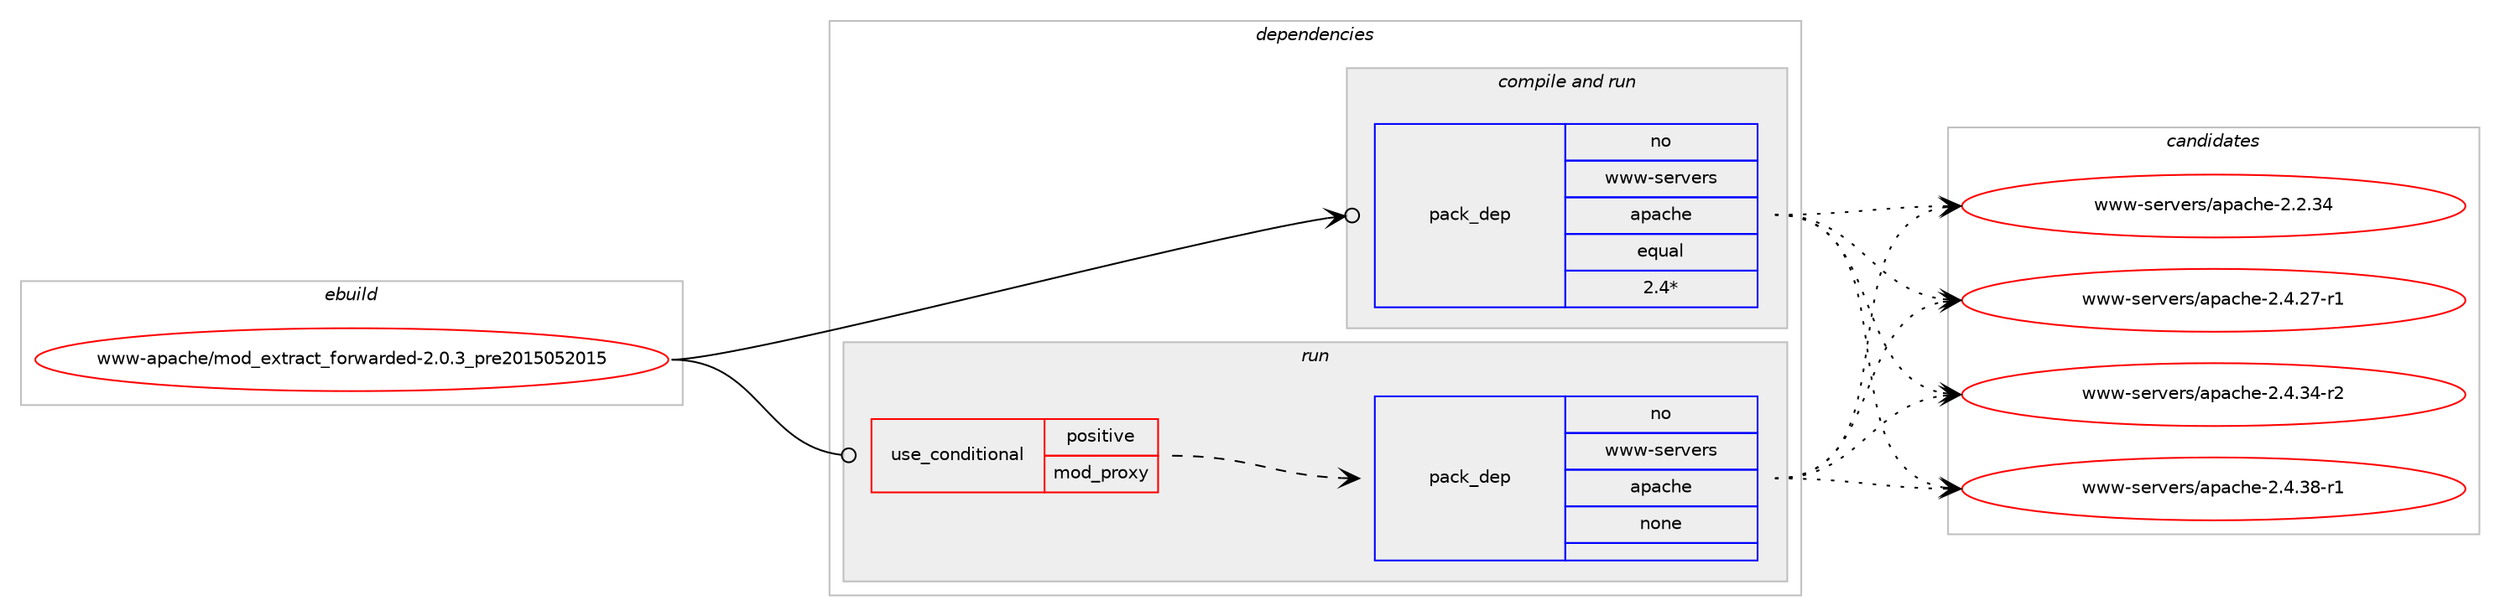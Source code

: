 digraph prolog {

# *************
# Graph options
# *************

newrank=true;
concentrate=true;
compound=true;
graph [rankdir=LR,fontname=Helvetica,fontsize=10,ranksep=1.5];#, ranksep=2.5, nodesep=0.2];
edge  [arrowhead=vee];
node  [fontname=Helvetica,fontsize=10];

# **********
# The ebuild
# **********

subgraph cluster_leftcol {
color=gray;
rank=same;
label=<<i>ebuild</i>>;
id [label="www-apache/mod_extract_forwarded-2.0.3_pre2015052015", color=red, width=4, href="../www-apache/mod_extract_forwarded-2.0.3_pre2015052015.svg"];
}

# ****************
# The dependencies
# ****************

subgraph cluster_midcol {
color=gray;
label=<<i>dependencies</i>>;
subgraph cluster_compile {
fillcolor="#eeeeee";
style=filled;
label=<<i>compile</i>>;
}
subgraph cluster_compileandrun {
fillcolor="#eeeeee";
style=filled;
label=<<i>compile and run</i>>;
subgraph pack1251462 {
dependency1743396 [label=<<TABLE BORDER="0" CELLBORDER="1" CELLSPACING="0" CELLPADDING="4" WIDTH="220"><TR><TD ROWSPAN="6" CELLPADDING="30">pack_dep</TD></TR><TR><TD WIDTH="110">no</TD></TR><TR><TD>www-servers</TD></TR><TR><TD>apache</TD></TR><TR><TD>equal</TD></TR><TR><TD>2.4*</TD></TR></TABLE>>, shape=none, color=blue];
}
id:e -> dependency1743396:w [weight=20,style="solid",arrowhead="odotvee"];
}
subgraph cluster_run {
fillcolor="#eeeeee";
style=filled;
label=<<i>run</i>>;
subgraph cond462819 {
dependency1743397 [label=<<TABLE BORDER="0" CELLBORDER="1" CELLSPACING="0" CELLPADDING="4"><TR><TD ROWSPAN="3" CELLPADDING="10">use_conditional</TD></TR><TR><TD>positive</TD></TR><TR><TD>mod_proxy</TD></TR></TABLE>>, shape=none, color=red];
subgraph pack1251463 {
dependency1743398 [label=<<TABLE BORDER="0" CELLBORDER="1" CELLSPACING="0" CELLPADDING="4" WIDTH="220"><TR><TD ROWSPAN="6" CELLPADDING="30">pack_dep</TD></TR><TR><TD WIDTH="110">no</TD></TR><TR><TD>www-servers</TD></TR><TR><TD>apache</TD></TR><TR><TD>none</TD></TR><TR><TD></TD></TR></TABLE>>, shape=none, color=blue];
}
dependency1743397:e -> dependency1743398:w [weight=20,style="dashed",arrowhead="vee"];
}
id:e -> dependency1743397:w [weight=20,style="solid",arrowhead="odot"];
}
}

# **************
# The candidates
# **************

subgraph cluster_choices {
rank=same;
color=gray;
label=<<i>candidates</i>>;

subgraph choice1251462 {
color=black;
nodesep=1;
choice119119119451151011141181011141154797112979910410145504650465152 [label="www-servers/apache-2.2.34", color=red, width=4,href="../www-servers/apache-2.2.34.svg"];
choice1191191194511510111411810111411547971129799104101455046524650554511449 [label="www-servers/apache-2.4.27-r1", color=red, width=4,href="../www-servers/apache-2.4.27-r1.svg"];
choice1191191194511510111411810111411547971129799104101455046524651524511450 [label="www-servers/apache-2.4.34-r2", color=red, width=4,href="../www-servers/apache-2.4.34-r2.svg"];
choice1191191194511510111411810111411547971129799104101455046524651564511449 [label="www-servers/apache-2.4.38-r1", color=red, width=4,href="../www-servers/apache-2.4.38-r1.svg"];
dependency1743396:e -> choice119119119451151011141181011141154797112979910410145504650465152:w [style=dotted,weight="100"];
dependency1743396:e -> choice1191191194511510111411810111411547971129799104101455046524650554511449:w [style=dotted,weight="100"];
dependency1743396:e -> choice1191191194511510111411810111411547971129799104101455046524651524511450:w [style=dotted,weight="100"];
dependency1743396:e -> choice1191191194511510111411810111411547971129799104101455046524651564511449:w [style=dotted,weight="100"];
}
subgraph choice1251463 {
color=black;
nodesep=1;
choice119119119451151011141181011141154797112979910410145504650465152 [label="www-servers/apache-2.2.34", color=red, width=4,href="../www-servers/apache-2.2.34.svg"];
choice1191191194511510111411810111411547971129799104101455046524650554511449 [label="www-servers/apache-2.4.27-r1", color=red, width=4,href="../www-servers/apache-2.4.27-r1.svg"];
choice1191191194511510111411810111411547971129799104101455046524651524511450 [label="www-servers/apache-2.4.34-r2", color=red, width=4,href="../www-servers/apache-2.4.34-r2.svg"];
choice1191191194511510111411810111411547971129799104101455046524651564511449 [label="www-servers/apache-2.4.38-r1", color=red, width=4,href="../www-servers/apache-2.4.38-r1.svg"];
dependency1743398:e -> choice119119119451151011141181011141154797112979910410145504650465152:w [style=dotted,weight="100"];
dependency1743398:e -> choice1191191194511510111411810111411547971129799104101455046524650554511449:w [style=dotted,weight="100"];
dependency1743398:e -> choice1191191194511510111411810111411547971129799104101455046524651524511450:w [style=dotted,weight="100"];
dependency1743398:e -> choice1191191194511510111411810111411547971129799104101455046524651564511449:w [style=dotted,weight="100"];
}
}

}
